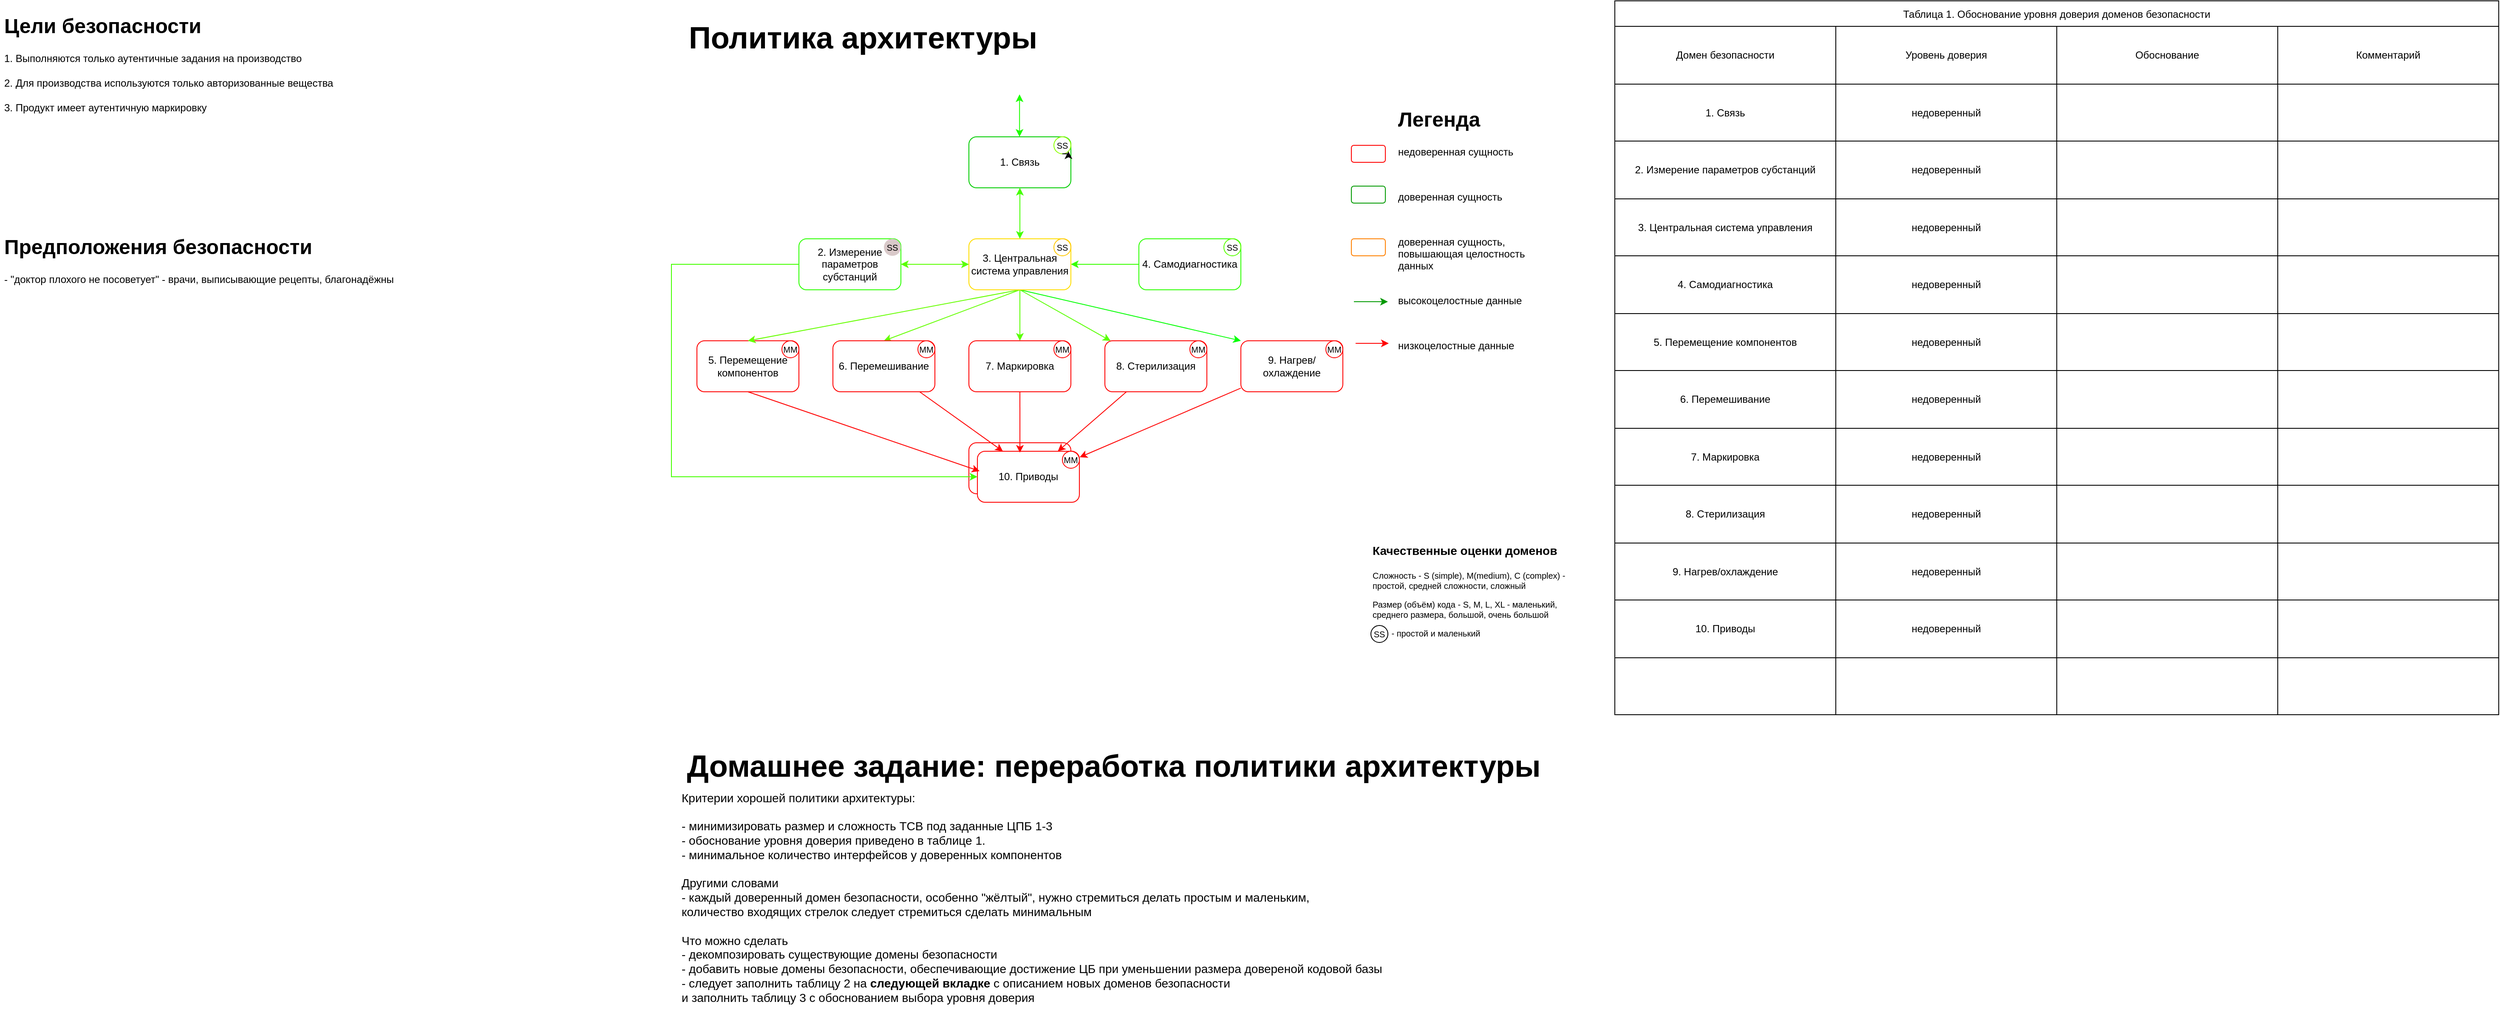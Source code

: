 <mxfile version="24.6.3" type="device">
  <diagram id="4JDMdlQKLtHHJvqLDzob" name="Политика архитектуры v0.00">
    <mxGraphModel dx="2102" dy="575" grid="1" gridSize="10" guides="1" tooltips="1" connect="1" arrows="1" fold="1" page="1" pageScale="1" pageWidth="1100" pageHeight="850" math="0" shadow="0">
      <root>
        <mxCell id="0" />
        <mxCell id="1" parent="0" />
        <mxCell id="6x2_Cz6nejRUc9QCxKNn-25" value="&lt;font style=&quot;font-size: 36px;&quot;&gt;Политика архитектуры&lt;/font&gt;" style="text;html=1;align=center;verticalAlign=middle;resizable=0;points=[];autosize=1;strokeColor=none;fillColor=none;fontStyle=1" parent="1" vertex="1">
          <mxGeometry x="20" y="13" width="430" height="60" as="geometry" />
        </mxCell>
        <mxCell id="6x2_Cz6nejRUc9QCxKNn-27" value="" style="group" parent="1" vertex="1" connectable="0">
          <mxGeometry x="810" y="120" width="250" height="293" as="geometry" />
        </mxCell>
        <mxCell id="6x2_Cz6nejRUc9QCxKNn-28" value="&lt;h1&gt;Легенда&lt;/h1&gt;&lt;p&gt;недоверенная сущность&lt;/p&gt;&lt;p&gt;&lt;br&gt;&lt;/p&gt;&lt;p&gt;доверенная сущность&lt;/p&gt;&lt;p&gt;&lt;br&gt;&lt;/p&gt;&lt;p&gt;доверенная сущность, повышающая целостность данных&lt;br&gt;&lt;br&gt;&lt;/p&gt;&lt;p&gt;высокоцелостные данные&lt;/p&gt;&lt;p&gt;&lt;br&gt;&lt;/p&gt;&lt;p&gt;низкоцелостные данные&lt;/p&gt;" style="text;html=1;strokeColor=none;fillColor=none;spacing=5;spacingTop=-20;whiteSpace=wrap;overflow=hidden;rounded=0;" parent="6x2_Cz6nejRUc9QCxKNn-27" vertex="1">
          <mxGeometry x="50" width="200" height="293" as="geometry" />
        </mxCell>
        <mxCell id="6x2_Cz6nejRUc9QCxKNn-29" value="" style="rounded=1;whiteSpace=wrap;html=1;strokeColor=#FF0000;fillColor=#FFFFFF;" parent="6x2_Cz6nejRUc9QCxKNn-27" vertex="1">
          <mxGeometry y="50" width="40" height="20" as="geometry" />
        </mxCell>
        <mxCell id="6x2_Cz6nejRUc9QCxKNn-30" value="" style="rounded=1;whiteSpace=wrap;html=1;strokeColor=#009900;" parent="6x2_Cz6nejRUc9QCxKNn-27" vertex="1">
          <mxGeometry y="98" width="40" height="20" as="geometry" />
        </mxCell>
        <mxCell id="6x2_Cz6nejRUc9QCxKNn-31" value="" style="rounded=1;whiteSpace=wrap;html=1;strokeColor=#FF8000;" parent="6x2_Cz6nejRUc9QCxKNn-27" vertex="1">
          <mxGeometry y="160" width="40" height="20" as="geometry" />
        </mxCell>
        <mxCell id="6x2_Cz6nejRUc9QCxKNn-32" value="" style="endArrow=classic;html=1;rounded=0;strokeColor=#009900;" parent="6x2_Cz6nejRUc9QCxKNn-27" edge="1">
          <mxGeometry width="50" height="50" relative="1" as="geometry">
            <mxPoint x="3" y="234" as="sourcePoint" />
            <mxPoint x="43" y="234" as="targetPoint" />
          </mxGeometry>
        </mxCell>
        <mxCell id="6x2_Cz6nejRUc9QCxKNn-33" value="" style="endArrow=classic;html=1;rounded=0;strokeColor=#FF0000;" parent="6x2_Cz6nejRUc9QCxKNn-27" edge="1">
          <mxGeometry width="50" height="50" relative="1" as="geometry">
            <mxPoint x="5" y="283" as="sourcePoint" />
            <mxPoint x="44" y="283" as="targetPoint" />
          </mxGeometry>
        </mxCell>
        <mxCell id="6x2_Cz6nejRUc9QCxKNn-50" value="" style="group" parent="1" vertex="1" connectable="0">
          <mxGeometry x="830" y="630" width="260" height="160" as="geometry" />
        </mxCell>
        <mxCell id="6x2_Cz6nejRUc9QCxKNn-51" value="&lt;h1&gt;&lt;font style=&quot;font-size: 14px;&quot;&gt;Качественные оценки доменов&amp;nbsp;&lt;/font&gt;&lt;/h1&gt;&lt;p&gt;Сложность - S (simple), M(medium), C (complex) - простой, средней сложности, сложный&lt;/p&gt;&lt;p&gt;Размер (объём) кода - S, M, L, XL - маленький, среднего размера, большой, очень большой&lt;/p&gt;&lt;p&gt;&lt;span style=&quot;background-color: initial;&quot;&gt;&amp;nbsp; &amp;nbsp;&amp;nbsp; &amp;nbsp; &amp;nbsp;- простой и маленький&lt;/span&gt;&lt;br&gt;&lt;/p&gt;" style="text;html=1;strokeColor=none;fillColor=none;spacing=5;spacingTop=-20;whiteSpace=wrap;overflow=hidden;rounded=0;fontSize=10;" parent="6x2_Cz6nejRUc9QCxKNn-50" vertex="1">
          <mxGeometry width="260" height="160" as="geometry" />
        </mxCell>
        <mxCell id="6x2_Cz6nejRUc9QCxKNn-52" value="SS" style="ellipse;whiteSpace=wrap;html=1;aspect=fixed;strokeColor=#000000;fontSize=10;fillColor=#FFFFFF;" parent="6x2_Cz6nejRUc9QCxKNn-50" vertex="1">
          <mxGeometry x="3" y="105" width="20" height="20" as="geometry" />
        </mxCell>
        <mxCell id="pO1b7zgxk4Pqg_aa8-T4-12" value="&lt;span style=&quot;font-size: 36px;&quot;&gt;Домашнее задание: переработка политики архитектуры&lt;/span&gt;" style="text;html=1;align=center;verticalAlign=middle;resizable=0;points=[];autosize=1;strokeColor=none;fillColor=none;fontStyle=1" parent="1" vertex="1">
          <mxGeometry x="10" y="870" width="1040" height="60" as="geometry" />
        </mxCell>
        <mxCell id="pO1b7zgxk4Pqg_aa8-T4-13" value="&lt;font style=&quot;font-size: 14px;&quot;&gt;Критерии хорошей политики архитектуры:&lt;br&gt;&lt;br&gt;- минимизировать размер и сложность TCB под заданные ЦПБ 1-3&lt;br&gt;- обоснование уровня доверия приведено в таблице 1.&lt;br&gt;- минимальное количество интерфейсов у доверенных компонентов&amp;nbsp;&lt;br&gt;&lt;br&gt;Другими словами&lt;br&gt;- каждый доверенный домен безопасности, особенно &quot;жёлтый&quot;, нужно стремиться делать простым и маленьким, &lt;br&gt;количество входящих стрелок следует стремиться сделать минимальным&lt;br&gt;&lt;br&gt;Что можно сделать&lt;br&gt;- декомпозировать существующие домены безопасности&lt;br&gt;- добавить новые домены безопасности, обеспечивающие достижение ЦБ при уменьшении размера довереной кодовой базы&lt;br&gt;- следует заполнить таблицу 2 на &lt;b&gt;следующей вкладке&lt;/b&gt; с описанием новых доменов безопасности &lt;br&gt;и заполнить таблицу 3 с обоснованием выбора уровня доверия&lt;br&gt;&lt;/font&gt;" style="text;html=1;align=left;verticalAlign=middle;resizable=0;points=[];autosize=1;strokeColor=none;fillColor=none;" parent="1" vertex="1">
          <mxGeometry x="20" y="920" width="860" height="270" as="geometry" />
        </mxCell>
        <mxCell id="csKa-aPSfrV25z_lQey--1" value="&lt;h1&gt;Цели безопасности&lt;/h1&gt;&lt;div&gt;1. Выполняются только аутентичные задания на производство&lt;/div&gt;&lt;div&gt;&lt;br&gt;2. Для производства используются только авторизованные вещества&lt;/div&gt;&lt;div&gt;&lt;br&gt;3. Продукт имеет аутентичную маркировку&lt;/div&gt;&lt;div&gt;&lt;br&gt;4. Только авторизованные пользователи имеют доступ к рецептам лекарств&lt;/div&gt;&lt;div&gt;&lt;br&gt;5. Только авторизованные пользователи имеют доступ к персональным данным клиентов&lt;/div&gt;" style="text;html=1;strokeColor=none;fillColor=none;spacing=5;spacingTop=-20;whiteSpace=wrap;overflow=hidden;rounded=0;" parent="1" vertex="1">
          <mxGeometry x="-780" y="10" width="770" height="130" as="geometry" />
        </mxCell>
        <mxCell id="csKa-aPSfrV25z_lQey--2" value="&lt;h1&gt;Предположения безопасности&lt;/h1&gt;&lt;p&gt;- &quot;доктор плохого не посоветует&quot; - врачи, выписывающие рецепты, благонадёжны&lt;/p&gt;&lt;p&gt;- только авторизованный персонал имеет физический доступ к помещениям с тарой, субстанциями, готовой продукцией и роботом&lt;/p&gt;&lt;p&gt;- авторизованный персонал благонадёжен&lt;/p&gt;&lt;p&gt;- субстанции хранятся в надлежащих условиях и достаточно свежие&lt;/p&gt;&lt;p&gt;- все используемые субстанции аутентичны&lt;/p&gt;&lt;p&gt;- все доступные роботу субстанции корректно промаркированы&lt;/p&gt;&lt;p&gt;- аппаратура робота устойчива ко всем химическим веществам, используемым в производстве&lt;/p&gt;&lt;p&gt;- корректные условия хранения продукта содержатся в задании на производство&lt;/p&gt;&lt;p&gt;- готовые лекарства хранятся в надлежащих условиях&lt;/p&gt;" style="text;html=1;strokeColor=none;fillColor=none;spacing=5;spacingTop=-20;whiteSpace=wrap;overflow=hidden;rounded=0;" parent="1" vertex="1">
          <mxGeometry x="-780" y="270" width="690" height="70" as="geometry" />
        </mxCell>
        <mxCell id="Qz5RR3G1qA8zsxXGfz_V-1" value="5. Перемещение компонентов" style="rounded=1;whiteSpace=wrap;html=1;strokeColor=#FF0000;" parent="1" vertex="1">
          <mxGeometry x="40" y="400" width="120" height="60" as="geometry" />
        </mxCell>
        <mxCell id="Qz5RR3G1qA8zsxXGfz_V-2" style="edgeStyle=orthogonalEdgeStyle;rounded=0;orthogonalLoop=1;jettySize=auto;html=1;entryX=1;entryY=0.5;entryDx=0;entryDy=0;strokeColor=#37ff00;" parent="1" source="Qz5RR3G1qA8zsxXGfz_V-3" target="Qz5RR3G1qA8zsxXGfz_V-11" edge="1">
          <mxGeometry relative="1" as="geometry" />
        </mxCell>
        <mxCell id="Qz5RR3G1qA8zsxXGfz_V-3" value="4. Самодиагностика" style="rounded=1;whiteSpace=wrap;html=1;strokeColor=#2BFF00;" parent="1" vertex="1">
          <mxGeometry x="560" y="280" width="120" height="60" as="geometry" />
        </mxCell>
        <mxCell id="Qz5RR3G1qA8zsxXGfz_V-4" value="2. Измерение параметров субстанций" style="rounded=1;whiteSpace=wrap;html=1;strokeColor=#2bff00;" parent="1" vertex="1">
          <mxGeometry x="160" y="280" width="120" height="60" as="geometry" />
        </mxCell>
        <mxCell id="Qz5RR3G1qA8zsxXGfz_V-5" value="1. Связь" style="rounded=1;whiteSpace=wrap;html=1;strokeColor=#00CC00;" parent="1" vertex="1">
          <mxGeometry x="360" y="160" width="120" height="60" as="geometry" />
        </mxCell>
        <mxCell id="Qz5RR3G1qA8zsxXGfz_V-6" style="edgeStyle=orthogonalEdgeStyle;rounded=0;orthogonalLoop=1;jettySize=auto;html=1;entryX=0.5;entryY=0;entryDx=0;entryDy=0;strokeColor=#59ff00;" parent="1" source="Qz5RR3G1qA8zsxXGfz_V-11" target="Qz5RR3G1qA8zsxXGfz_V-19" edge="1">
          <mxGeometry relative="1" as="geometry" />
        </mxCell>
        <mxCell id="Qz5RR3G1qA8zsxXGfz_V-7" style="rounded=0;orthogonalLoop=1;jettySize=auto;html=1;entryX=0.5;entryY=0;entryDx=0;entryDy=0;exitX=0.5;exitY=1;exitDx=0;exitDy=0;strokeColor=#66ff00;" parent="1" source="Qz5RR3G1qA8zsxXGfz_V-11" target="Qz5RR3G1qA8zsxXGfz_V-17" edge="1">
          <mxGeometry relative="1" as="geometry" />
        </mxCell>
        <mxCell id="Qz5RR3G1qA8zsxXGfz_V-8" style="rounded=0;orthogonalLoop=1;jettySize=auto;html=1;entryX=0.5;entryY=0;entryDx=0;entryDy=0;exitX=0.5;exitY=1;exitDx=0;exitDy=0;strokeColor=#66ff00;" parent="1" source="Qz5RR3G1qA8zsxXGfz_V-11" target="Qz5RR3G1qA8zsxXGfz_V-1" edge="1">
          <mxGeometry relative="1" as="geometry" />
        </mxCell>
        <mxCell id="Qz5RR3G1qA8zsxXGfz_V-9" style="rounded=0;orthogonalLoop=1;jettySize=auto;html=1;exitX=0.5;exitY=1;exitDx=0;exitDy=0;strokeColor=#59FF00;" parent="1" source="Qz5RR3G1qA8zsxXGfz_V-11" target="Qz5RR3G1qA8zsxXGfz_V-21" edge="1">
          <mxGeometry relative="1" as="geometry" />
        </mxCell>
        <mxCell id="Qz5RR3G1qA8zsxXGfz_V-10" style="rounded=0;orthogonalLoop=1;jettySize=auto;html=1;exitX=0.5;exitY=1;exitDx=0;exitDy=0;entryX=0;entryY=0;entryDx=0;entryDy=0;strokeColor=#00FF00;" parent="1" source="Qz5RR3G1qA8zsxXGfz_V-11" target="Qz5RR3G1qA8zsxXGfz_V-15" edge="1">
          <mxGeometry relative="1" as="geometry" />
        </mxCell>
        <mxCell id="Qz5RR3G1qA8zsxXGfz_V-11" value="3. Центральная система управления" style="rounded=1;whiteSpace=wrap;html=1;strokeColor=#ffdd00;" parent="1" vertex="1">
          <mxGeometry x="360" y="280" width="120" height="60" as="geometry" />
        </mxCell>
        <mxCell id="Qz5RR3G1qA8zsxXGfz_V-12" value="приводы" style="rounded=1;whiteSpace=wrap;html=1;strokeColor=#FF0000;" parent="1" vertex="1">
          <mxGeometry x="360" y="520" width="120" height="60" as="geometry" />
        </mxCell>
        <mxCell id="Qz5RR3G1qA8zsxXGfz_V-13" value="10. Приводы" style="rounded=1;whiteSpace=wrap;html=1;strokeColor=#FF0000;" parent="1" vertex="1">
          <mxGeometry x="370" y="530" width="120" height="60" as="geometry" />
        </mxCell>
        <mxCell id="Qz5RR3G1qA8zsxXGfz_V-14" style="rounded=0;orthogonalLoop=1;jettySize=auto;html=1;entryX=1.003;entryY=0.117;entryDx=0;entryDy=0;entryPerimeter=0;strokeColor=#FF0000;" parent="1" source="Qz5RR3G1qA8zsxXGfz_V-15" target="Qz5RR3G1qA8zsxXGfz_V-13" edge="1">
          <mxGeometry relative="1" as="geometry" />
        </mxCell>
        <mxCell id="Qz5RR3G1qA8zsxXGfz_V-15" value="9. Нагрев/охлаждение" style="rounded=1;whiteSpace=wrap;html=1;strokeColor=#FF0000;" parent="1" vertex="1">
          <mxGeometry x="680" y="400" width="120" height="60" as="geometry" />
        </mxCell>
        <mxCell id="Qz5RR3G1qA8zsxXGfz_V-16" style="rounded=0;orthogonalLoop=1;jettySize=auto;html=1;entryX=0.25;entryY=0;entryDx=0;entryDy=0;strokeColor=#FF0000;" parent="1" source="Qz5RR3G1qA8zsxXGfz_V-17" target="Qz5RR3G1qA8zsxXGfz_V-13" edge="1">
          <mxGeometry relative="1" as="geometry" />
        </mxCell>
        <mxCell id="Qz5RR3G1qA8zsxXGfz_V-17" value="6. Перемешивание" style="rounded=1;whiteSpace=wrap;html=1;strokeColor=#FF0000;" parent="1" vertex="1">
          <mxGeometry x="200" y="400" width="120" height="60" as="geometry" />
        </mxCell>
        <mxCell id="Qz5RR3G1qA8zsxXGfz_V-18" style="rounded=0;orthogonalLoop=1;jettySize=auto;html=1;entryX=0.417;entryY=0.028;entryDx=0;entryDy=0;entryPerimeter=0;strokeColor=#FF0000;" parent="1" source="Qz5RR3G1qA8zsxXGfz_V-19" target="Qz5RR3G1qA8zsxXGfz_V-13" edge="1">
          <mxGeometry relative="1" as="geometry" />
        </mxCell>
        <mxCell id="Qz5RR3G1qA8zsxXGfz_V-19" value="7. Маркировка" style="rounded=1;whiteSpace=wrap;html=1;strokeColor=#FF0000;" parent="1" vertex="1">
          <mxGeometry x="360" y="400" width="120" height="60" as="geometry" />
        </mxCell>
        <mxCell id="Qz5RR3G1qA8zsxXGfz_V-20" style="rounded=0;orthogonalLoop=1;jettySize=auto;html=1;strokeColor=#FF0000;" parent="1" source="Qz5RR3G1qA8zsxXGfz_V-21" target="Qz5RR3G1qA8zsxXGfz_V-13" edge="1">
          <mxGeometry relative="1" as="geometry" />
        </mxCell>
        <mxCell id="Qz5RR3G1qA8zsxXGfz_V-21" value="8. Стерилизация" style="rounded=1;whiteSpace=wrap;html=1;strokeColor=#FF0000;" parent="1" vertex="1">
          <mxGeometry x="520" y="400" width="120" height="60" as="geometry" />
        </mxCell>
        <mxCell id="Qz5RR3G1qA8zsxXGfz_V-22" value="" style="endArrow=classic;startArrow=classic;html=1;rounded=0;entryX=0.5;entryY=1;entryDx=0;entryDy=0;exitX=0.5;exitY=0;exitDx=0;exitDy=0;strokeColor=#44ff00;" parent="1" source="Qz5RR3G1qA8zsxXGfz_V-11" target="Qz5RR3G1qA8zsxXGfz_V-5" edge="1">
          <mxGeometry width="50" height="50" relative="1" as="geometry">
            <mxPoint x="350" y="310" as="sourcePoint" />
            <mxPoint x="400" y="260" as="targetPoint" />
          </mxGeometry>
        </mxCell>
        <mxCell id="Qz5RR3G1qA8zsxXGfz_V-23" value="" style="endArrow=classic;startArrow=classic;html=1;rounded=0;exitX=0.5;exitY=0;exitDx=0;exitDy=0;strokeColor=#1eff00;" parent="1" edge="1">
          <mxGeometry width="50" height="50" relative="1" as="geometry">
            <mxPoint x="419.58" y="160" as="sourcePoint" />
            <mxPoint x="419.58" y="110" as="targetPoint" />
          </mxGeometry>
        </mxCell>
        <mxCell id="Qz5RR3G1qA8zsxXGfz_V-24" style="rounded=0;orthogonalLoop=1;jettySize=auto;html=1;entryX=0.021;entryY=0.389;entryDx=0;entryDy=0;exitX=0.5;exitY=1;exitDx=0;exitDy=0;entryPerimeter=0;strokeColor=#FF0000;" parent="1" source="Qz5RR3G1qA8zsxXGfz_V-1" target="Qz5RR3G1qA8zsxXGfz_V-13" edge="1">
          <mxGeometry relative="1" as="geometry" />
        </mxCell>
        <mxCell id="Qz5RR3G1qA8zsxXGfz_V-25" value="" style="endArrow=classic;startArrow=classic;html=1;rounded=0;entryX=0;entryY=0.5;entryDx=0;entryDy=0;exitX=1;exitY=0.5;exitDx=0;exitDy=0;strokeColor=#59ff00;" parent="1" source="Qz5RR3G1qA8zsxXGfz_V-4" target="Qz5RR3G1qA8zsxXGfz_V-11" edge="1">
          <mxGeometry width="50" height="50" relative="1" as="geometry">
            <mxPoint x="280" y="310" as="sourcePoint" />
            <mxPoint x="330" y="260" as="targetPoint" />
          </mxGeometry>
        </mxCell>
        <mxCell id="Qz5RR3G1qA8zsxXGfz_V-26" style="edgeStyle=orthogonalEdgeStyle;rounded=0;orthogonalLoop=1;jettySize=auto;html=1;entryX=0;entryY=0.5;entryDx=0;entryDy=0;strokeColor=#44ff00;" parent="1" source="Qz5RR3G1qA8zsxXGfz_V-4" target="Qz5RR3G1qA8zsxXGfz_V-13" edge="1">
          <mxGeometry relative="1" as="geometry">
            <Array as="points">
              <mxPoint x="10" y="310" />
              <mxPoint x="10" y="560" />
            </Array>
          </mxGeometry>
        </mxCell>
        <mxCell id="pO1b7zgxk4Pqg_aa8-T4-8" value="MM" style="ellipse;whiteSpace=wrap;html=1;aspect=fixed;strokeColor=#FF0000;fontSize=10;fillColor=#FFFFFF;" parent="1" vertex="1">
          <mxGeometry x="780" y="400" width="20" height="20" as="geometry" />
        </mxCell>
        <mxCell id="Qz5RR3G1qA8zsxXGfz_V-27" value="MM" style="ellipse;whiteSpace=wrap;html=1;aspect=fixed;strokeColor=#FF0000;fontSize=10;fillColor=#FFFFFF;" parent="1" vertex="1">
          <mxGeometry x="620" y="400" width="20" height="20" as="geometry" />
        </mxCell>
        <mxCell id="Qz5RR3G1qA8zsxXGfz_V-28" value="MM" style="ellipse;whiteSpace=wrap;html=1;aspect=fixed;strokeColor=#FF0000;fontSize=10;fillColor=#FFFFFF;" parent="1" vertex="1">
          <mxGeometry x="470" y="530" width="20" height="20" as="geometry" />
        </mxCell>
        <mxCell id="Qz5RR3G1qA8zsxXGfz_V-29" value="SS" style="ellipse;whiteSpace=wrap;html=1;aspect=fixed;strokeColor=#59ff00;fontSize=10;fillColor=#FFFFFF;" parent="1" vertex="1">
          <mxGeometry x="660" y="280" width="20" height="20" as="geometry" />
        </mxCell>
        <mxCell id="Qz5RR3G1qA8zsxXGfz_V-30" value="SS" style="ellipse;whiteSpace=wrap;html=1;aspect=fixed;strokeColor=#ffc800;fontSize=10;fillColor=#FFFFFF;" parent="1" vertex="1">
          <mxGeometry x="460" y="280" width="20" height="20" as="geometry" />
        </mxCell>
        <mxCell id="Qz5RR3G1qA8zsxXGfz_V-31" value="MM" style="ellipse;whiteSpace=wrap;html=1;aspect=fixed;strokeColor=#FF0000;fontSize=10;fillColor=#FFFFFF;" parent="1" vertex="1">
          <mxGeometry x="460" y="400" width="20" height="20" as="geometry" />
        </mxCell>
        <mxCell id="Qz5RR3G1qA8zsxXGfz_V-32" value="MM" style="ellipse;whiteSpace=wrap;html=1;aspect=fixed;strokeColor=#FF0000;fontSize=10;fillColor=#FFFFFF;" parent="1" vertex="1">
          <mxGeometry x="300" y="400" width="20" height="20" as="geometry" />
        </mxCell>
        <mxCell id="Qz5RR3G1qA8zsxXGfz_V-33" value="SS" style="ellipse;whiteSpace=wrap;html=1;aspect=fixed;strokeColor=none;fontSize=10;fillColor=#d9c9c9;" parent="1" vertex="1">
          <mxGeometry x="260" y="280" width="20" height="20" as="geometry" />
        </mxCell>
        <mxCell id="Qz5RR3G1qA8zsxXGfz_V-34" value="MM" style="ellipse;whiteSpace=wrap;html=1;aspect=fixed;strokeColor=#FF0000;fontSize=10;fillColor=#FFFFFF;" parent="1" vertex="1">
          <mxGeometry x="140" y="400" width="20" height="20" as="geometry" />
        </mxCell>
        <mxCell id="Qz5RR3G1qA8zsxXGfz_V-35" value="SS" style="ellipse;whiteSpace=wrap;html=1;aspect=fixed;strokeColor=#8cff00;fontSize=10;fillColor=#FFFFFF;" parent="1" vertex="1">
          <mxGeometry x="460" y="160" width="20" height="20" as="geometry" />
        </mxCell>
        <mxCell id="bAEp0cuf9l2XkLJEJLHT-52" value="" style="shape=partialRectangle;html=1;whiteSpace=wrap;connectable=0;strokeColor=inherit;overflow=hidden;fillColor=none;top=0;left=0;bottom=0;right=0;pointerEvents=1;fontStyle=0" parent="1" vertex="1">
          <mxGeometry x="1160" y="727" width="240" height="73" as="geometry">
            <mxRectangle width="240" height="73" as="alternateBounds" />
          </mxGeometry>
        </mxCell>
        <mxCell id="bAEp0cuf9l2XkLJEJLHT-53" value="" style="shape=partialRectangle;html=1;whiteSpace=wrap;connectable=0;strokeColor=inherit;overflow=hidden;fillColor=none;top=0;left=0;bottom=0;right=0;pointerEvents=1;fontStyle=0" parent="1" vertex="1">
          <mxGeometry x="1400" y="727" width="240" height="73" as="geometry">
            <mxRectangle width="240" height="73" as="alternateBounds" />
          </mxGeometry>
        </mxCell>
        <mxCell id="bAEp0cuf9l2XkLJEJLHT-54" value="" style="shape=partialRectangle;html=1;whiteSpace=wrap;connectable=0;strokeColor=inherit;overflow=hidden;fillColor=none;top=0;left=0;bottom=0;right=0;pointerEvents=1;fontStyle=0" parent="1" vertex="1">
          <mxGeometry x="1640" y="727" width="240" height="73" as="geometry">
            <mxRectangle width="240" height="73" as="alternateBounds" />
          </mxGeometry>
        </mxCell>
        <mxCell id="bAEp0cuf9l2XkLJEJLHT-55" value="" style="shape=partialRectangle;html=1;whiteSpace=wrap;connectable=0;strokeColor=inherit;overflow=hidden;fillColor=none;top=0;left=0;bottom=0;right=0;pointerEvents=1;fontStyle=0" parent="1" vertex="1">
          <mxGeometry x="1880" y="727" width="240" height="73" as="geometry">
            <mxRectangle width="240" height="73" as="alternateBounds" />
          </mxGeometry>
        </mxCell>
        <mxCell id="bAEp0cuf9l2XkLJEJLHT-67" value="Таблица 1. Обоснование уровня доверия доменов безопасности" style="shape=table;startSize=30;container=1;collapsible=0;childLayout=tableLayout;" parent="1" vertex="1">
          <mxGeometry x="1120" width="1040" height="840" as="geometry" />
        </mxCell>
        <mxCell id="bAEp0cuf9l2XkLJEJLHT-68" value="" style="shape=tableRow;horizontal=0;startSize=0;swimlaneHead=0;swimlaneBody=0;strokeColor=inherit;top=0;left=0;bottom=0;right=0;collapsible=0;dropTarget=0;fillColor=none;points=[[0,0.5],[1,0.5]];portConstraint=eastwest;" parent="bAEp0cuf9l2XkLJEJLHT-67" vertex="1">
          <mxGeometry y="30" width="1040" height="68" as="geometry" />
        </mxCell>
        <mxCell id="bAEp0cuf9l2XkLJEJLHT-69" value="Домен безопасности" style="shape=partialRectangle;html=1;whiteSpace=wrap;connectable=0;strokeColor=inherit;overflow=hidden;fillColor=none;top=0;left=0;bottom=0;right=0;pointerEvents=1;" parent="bAEp0cuf9l2XkLJEJLHT-68" vertex="1">
          <mxGeometry width="260" height="68" as="geometry">
            <mxRectangle width="260" height="68" as="alternateBounds" />
          </mxGeometry>
        </mxCell>
        <mxCell id="bAEp0cuf9l2XkLJEJLHT-70" value="Уровень доверия" style="shape=partialRectangle;html=1;whiteSpace=wrap;connectable=0;strokeColor=inherit;overflow=hidden;fillColor=none;top=0;left=0;bottom=0;right=0;pointerEvents=1;" parent="bAEp0cuf9l2XkLJEJLHT-68" vertex="1">
          <mxGeometry x="260" width="260" height="68" as="geometry">
            <mxRectangle width="260" height="68" as="alternateBounds" />
          </mxGeometry>
        </mxCell>
        <mxCell id="bAEp0cuf9l2XkLJEJLHT-71" value="Обоснование" style="shape=partialRectangle;html=1;whiteSpace=wrap;connectable=0;strokeColor=inherit;overflow=hidden;fillColor=none;top=0;left=0;bottom=0;right=0;pointerEvents=1;" parent="bAEp0cuf9l2XkLJEJLHT-68" vertex="1">
          <mxGeometry x="520" width="260" height="68" as="geometry">
            <mxRectangle width="260" height="68" as="alternateBounds" />
          </mxGeometry>
        </mxCell>
        <mxCell id="bAEp0cuf9l2XkLJEJLHT-72" value="Комментарий" style="shape=partialRectangle;html=1;whiteSpace=wrap;connectable=0;strokeColor=inherit;overflow=hidden;fillColor=none;top=0;left=0;bottom=0;right=0;pointerEvents=1;" parent="bAEp0cuf9l2XkLJEJLHT-68" vertex="1">
          <mxGeometry x="780" width="260" height="68" as="geometry">
            <mxRectangle width="260" height="68" as="alternateBounds" />
          </mxGeometry>
        </mxCell>
        <mxCell id="bAEp0cuf9l2XkLJEJLHT-73" value="" style="shape=tableRow;horizontal=0;startSize=0;swimlaneHead=0;swimlaneBody=0;strokeColor=inherit;top=0;left=0;bottom=0;right=0;collapsible=0;dropTarget=0;fillColor=none;points=[[0,0.5],[1,0.5]];portConstraint=eastwest;" parent="bAEp0cuf9l2XkLJEJLHT-67" vertex="1">
          <mxGeometry y="98" width="1040" height="67" as="geometry" />
        </mxCell>
        <mxCell id="bAEp0cuf9l2XkLJEJLHT-74" value="1. Связь" style="shape=partialRectangle;html=1;whiteSpace=wrap;connectable=0;strokeColor=inherit;overflow=hidden;fillColor=none;top=0;left=0;bottom=0;right=0;pointerEvents=1;" parent="bAEp0cuf9l2XkLJEJLHT-73" vertex="1">
          <mxGeometry width="260" height="67" as="geometry">
            <mxRectangle width="260" height="67" as="alternateBounds" />
          </mxGeometry>
        </mxCell>
        <mxCell id="bAEp0cuf9l2XkLJEJLHT-75" value="недоверенный" style="shape=partialRectangle;html=1;whiteSpace=wrap;connectable=0;strokeColor=inherit;overflow=hidden;fillColor=none;top=0;left=0;bottom=0;right=0;pointerEvents=1;" parent="bAEp0cuf9l2XkLJEJLHT-73" vertex="1">
          <mxGeometry x="260" width="260" height="67" as="geometry">
            <mxRectangle width="260" height="67" as="alternateBounds" />
          </mxGeometry>
        </mxCell>
        <mxCell id="bAEp0cuf9l2XkLJEJLHT-76" value="" style="shape=partialRectangle;html=1;whiteSpace=wrap;connectable=0;strokeColor=inherit;overflow=hidden;fillColor=none;top=0;left=0;bottom=0;right=0;pointerEvents=1;" parent="bAEp0cuf9l2XkLJEJLHT-73" vertex="1">
          <mxGeometry x="520" width="260" height="67" as="geometry">
            <mxRectangle width="260" height="67" as="alternateBounds" />
          </mxGeometry>
        </mxCell>
        <mxCell id="bAEp0cuf9l2XkLJEJLHT-77" value="" style="shape=partialRectangle;html=1;whiteSpace=wrap;connectable=0;strokeColor=inherit;overflow=hidden;fillColor=none;top=0;left=0;bottom=0;right=0;pointerEvents=1;" parent="bAEp0cuf9l2XkLJEJLHT-73" vertex="1">
          <mxGeometry x="780" width="260" height="67" as="geometry">
            <mxRectangle width="260" height="67" as="alternateBounds" />
          </mxGeometry>
        </mxCell>
        <mxCell id="bAEp0cuf9l2XkLJEJLHT-78" value="" style="shape=tableRow;horizontal=0;startSize=0;swimlaneHead=0;swimlaneBody=0;strokeColor=inherit;top=0;left=0;bottom=0;right=0;collapsible=0;dropTarget=0;fillColor=none;points=[[0,0.5],[1,0.5]];portConstraint=eastwest;" parent="bAEp0cuf9l2XkLJEJLHT-67" vertex="1">
          <mxGeometry y="165" width="1040" height="68" as="geometry" />
        </mxCell>
        <mxCell id="bAEp0cuf9l2XkLJEJLHT-79" value="2. Измерение параметров субстанций" style="shape=partialRectangle;html=1;whiteSpace=wrap;connectable=0;strokeColor=inherit;overflow=hidden;fillColor=none;top=0;left=0;bottom=0;right=0;pointerEvents=1;" parent="bAEp0cuf9l2XkLJEJLHT-78" vertex="1">
          <mxGeometry width="260" height="68" as="geometry">
            <mxRectangle width="260" height="68" as="alternateBounds" />
          </mxGeometry>
        </mxCell>
        <mxCell id="bAEp0cuf9l2XkLJEJLHT-80" value="недоверенный" style="shape=partialRectangle;html=1;whiteSpace=wrap;connectable=0;strokeColor=inherit;overflow=hidden;fillColor=none;top=0;left=0;bottom=0;right=0;pointerEvents=1;" parent="bAEp0cuf9l2XkLJEJLHT-78" vertex="1">
          <mxGeometry x="260" width="260" height="68" as="geometry">
            <mxRectangle width="260" height="68" as="alternateBounds" />
          </mxGeometry>
        </mxCell>
        <mxCell id="bAEp0cuf9l2XkLJEJLHT-81" value="" style="shape=partialRectangle;html=1;whiteSpace=wrap;connectable=0;strokeColor=inherit;overflow=hidden;fillColor=none;top=0;left=0;bottom=0;right=0;pointerEvents=1;" parent="bAEp0cuf9l2XkLJEJLHT-78" vertex="1">
          <mxGeometry x="520" width="260" height="68" as="geometry">
            <mxRectangle width="260" height="68" as="alternateBounds" />
          </mxGeometry>
        </mxCell>
        <mxCell id="bAEp0cuf9l2XkLJEJLHT-82" value="" style="shape=partialRectangle;html=1;whiteSpace=wrap;connectable=0;strokeColor=inherit;overflow=hidden;fillColor=none;top=0;left=0;bottom=0;right=0;pointerEvents=1;" parent="bAEp0cuf9l2XkLJEJLHT-78" vertex="1">
          <mxGeometry x="780" width="260" height="68" as="geometry">
            <mxRectangle width="260" height="68" as="alternateBounds" />
          </mxGeometry>
        </mxCell>
        <mxCell id="bAEp0cuf9l2XkLJEJLHT-83" value="" style="shape=tableRow;horizontal=0;startSize=0;swimlaneHead=0;swimlaneBody=0;strokeColor=inherit;top=0;left=0;bottom=0;right=0;collapsible=0;dropTarget=0;fillColor=none;points=[[0,0.5],[1,0.5]];portConstraint=eastwest;" parent="bAEp0cuf9l2XkLJEJLHT-67" vertex="1">
          <mxGeometry y="233" width="1040" height="67" as="geometry" />
        </mxCell>
        <mxCell id="bAEp0cuf9l2XkLJEJLHT-84" value="3. Центральная система управления" style="shape=partialRectangle;html=1;whiteSpace=wrap;connectable=0;strokeColor=inherit;overflow=hidden;fillColor=none;top=0;left=0;bottom=0;right=0;pointerEvents=1;" parent="bAEp0cuf9l2XkLJEJLHT-83" vertex="1">
          <mxGeometry width="260" height="67" as="geometry">
            <mxRectangle width="260" height="67" as="alternateBounds" />
          </mxGeometry>
        </mxCell>
        <mxCell id="bAEp0cuf9l2XkLJEJLHT-85" value="недоверенный" style="shape=partialRectangle;html=1;whiteSpace=wrap;connectable=0;strokeColor=inherit;overflow=hidden;fillColor=none;top=0;left=0;bottom=0;right=0;pointerEvents=1;" parent="bAEp0cuf9l2XkLJEJLHT-83" vertex="1">
          <mxGeometry x="260" width="260" height="67" as="geometry">
            <mxRectangle width="260" height="67" as="alternateBounds" />
          </mxGeometry>
        </mxCell>
        <mxCell id="bAEp0cuf9l2XkLJEJLHT-86" value="" style="shape=partialRectangle;html=1;whiteSpace=wrap;connectable=0;strokeColor=inherit;overflow=hidden;fillColor=none;top=0;left=0;bottom=0;right=0;pointerEvents=1;" parent="bAEp0cuf9l2XkLJEJLHT-83" vertex="1">
          <mxGeometry x="520" width="260" height="67" as="geometry">
            <mxRectangle width="260" height="67" as="alternateBounds" />
          </mxGeometry>
        </mxCell>
        <mxCell id="bAEp0cuf9l2XkLJEJLHT-87" value="" style="shape=partialRectangle;html=1;whiteSpace=wrap;connectable=0;strokeColor=inherit;overflow=hidden;fillColor=none;top=0;left=0;bottom=0;right=0;pointerEvents=1;" parent="bAEp0cuf9l2XkLJEJLHT-83" vertex="1">
          <mxGeometry x="780" width="260" height="67" as="geometry">
            <mxRectangle width="260" height="67" as="alternateBounds" />
          </mxGeometry>
        </mxCell>
        <mxCell id="bAEp0cuf9l2XkLJEJLHT-88" value="" style="shape=tableRow;horizontal=0;startSize=0;swimlaneHead=0;swimlaneBody=0;strokeColor=inherit;top=0;left=0;bottom=0;right=0;collapsible=0;dropTarget=0;fillColor=none;points=[[0,0.5],[1,0.5]];portConstraint=eastwest;" parent="bAEp0cuf9l2XkLJEJLHT-67" vertex="1">
          <mxGeometry y="300" width="1040" height="68" as="geometry" />
        </mxCell>
        <mxCell id="bAEp0cuf9l2XkLJEJLHT-89" value="4. Самодиагностика" style="shape=partialRectangle;html=1;whiteSpace=wrap;connectable=0;strokeColor=inherit;overflow=hidden;fillColor=none;top=0;left=0;bottom=0;right=0;pointerEvents=1;" parent="bAEp0cuf9l2XkLJEJLHT-88" vertex="1">
          <mxGeometry width="260" height="68" as="geometry">
            <mxRectangle width="260" height="68" as="alternateBounds" />
          </mxGeometry>
        </mxCell>
        <mxCell id="bAEp0cuf9l2XkLJEJLHT-90" value="недоверенный" style="shape=partialRectangle;html=1;whiteSpace=wrap;connectable=0;strokeColor=inherit;overflow=hidden;fillColor=none;top=0;left=0;bottom=0;right=0;pointerEvents=1;" parent="bAEp0cuf9l2XkLJEJLHT-88" vertex="1">
          <mxGeometry x="260" width="260" height="68" as="geometry">
            <mxRectangle width="260" height="68" as="alternateBounds" />
          </mxGeometry>
        </mxCell>
        <mxCell id="bAEp0cuf9l2XkLJEJLHT-91" value="" style="shape=partialRectangle;html=1;whiteSpace=wrap;connectable=0;strokeColor=inherit;overflow=hidden;fillColor=none;top=0;left=0;bottom=0;right=0;pointerEvents=1;" parent="bAEp0cuf9l2XkLJEJLHT-88" vertex="1">
          <mxGeometry x="520" width="260" height="68" as="geometry">
            <mxRectangle width="260" height="68" as="alternateBounds" />
          </mxGeometry>
        </mxCell>
        <mxCell id="bAEp0cuf9l2XkLJEJLHT-92" value="" style="shape=partialRectangle;html=1;whiteSpace=wrap;connectable=0;strokeColor=inherit;overflow=hidden;fillColor=none;top=0;left=0;bottom=0;right=0;pointerEvents=1;" parent="bAEp0cuf9l2XkLJEJLHT-88" vertex="1">
          <mxGeometry x="780" width="260" height="68" as="geometry">
            <mxRectangle width="260" height="68" as="alternateBounds" />
          </mxGeometry>
        </mxCell>
        <mxCell id="bAEp0cuf9l2XkLJEJLHT-93" value="" style="shape=tableRow;horizontal=0;startSize=0;swimlaneHead=0;swimlaneBody=0;strokeColor=inherit;top=0;left=0;bottom=0;right=0;collapsible=0;dropTarget=0;fillColor=none;points=[[0,0.5],[1,0.5]];portConstraint=eastwest;" parent="bAEp0cuf9l2XkLJEJLHT-67" vertex="1">
          <mxGeometry y="368" width="1040" height="67" as="geometry" />
        </mxCell>
        <mxCell id="bAEp0cuf9l2XkLJEJLHT-94" value="5. Перемещение компонентов" style="shape=partialRectangle;html=1;whiteSpace=wrap;connectable=0;strokeColor=inherit;overflow=hidden;fillColor=none;top=0;left=0;bottom=0;right=0;pointerEvents=1;" parent="bAEp0cuf9l2XkLJEJLHT-93" vertex="1">
          <mxGeometry width="260" height="67" as="geometry">
            <mxRectangle width="260" height="67" as="alternateBounds" />
          </mxGeometry>
        </mxCell>
        <mxCell id="bAEp0cuf9l2XkLJEJLHT-95" value="недоверенный" style="shape=partialRectangle;html=1;whiteSpace=wrap;connectable=0;strokeColor=inherit;overflow=hidden;fillColor=none;top=0;left=0;bottom=0;right=0;pointerEvents=1;" parent="bAEp0cuf9l2XkLJEJLHT-93" vertex="1">
          <mxGeometry x="260" width="260" height="67" as="geometry">
            <mxRectangle width="260" height="67" as="alternateBounds" />
          </mxGeometry>
        </mxCell>
        <mxCell id="bAEp0cuf9l2XkLJEJLHT-96" value="" style="shape=partialRectangle;html=1;whiteSpace=wrap;connectable=0;strokeColor=inherit;overflow=hidden;fillColor=none;top=0;left=0;bottom=0;right=0;pointerEvents=1;" parent="bAEp0cuf9l2XkLJEJLHT-93" vertex="1">
          <mxGeometry x="520" width="260" height="67" as="geometry">
            <mxRectangle width="260" height="67" as="alternateBounds" />
          </mxGeometry>
        </mxCell>
        <mxCell id="bAEp0cuf9l2XkLJEJLHT-97" value="" style="shape=partialRectangle;html=1;whiteSpace=wrap;connectable=0;strokeColor=inherit;overflow=hidden;fillColor=none;top=0;left=0;bottom=0;right=0;pointerEvents=1;" parent="bAEp0cuf9l2XkLJEJLHT-93" vertex="1">
          <mxGeometry x="780" width="260" height="67" as="geometry">
            <mxRectangle width="260" height="67" as="alternateBounds" />
          </mxGeometry>
        </mxCell>
        <mxCell id="bAEp0cuf9l2XkLJEJLHT-98" value="" style="shape=tableRow;horizontal=0;startSize=0;swimlaneHead=0;swimlaneBody=0;strokeColor=inherit;top=0;left=0;bottom=0;right=0;collapsible=0;dropTarget=0;fillColor=none;points=[[0,0.5],[1,0.5]];portConstraint=eastwest;" parent="bAEp0cuf9l2XkLJEJLHT-67" vertex="1">
          <mxGeometry y="435" width="1040" height="68" as="geometry" />
        </mxCell>
        <mxCell id="bAEp0cuf9l2XkLJEJLHT-99" value="6. Перемешивание" style="shape=partialRectangle;html=1;whiteSpace=wrap;connectable=0;strokeColor=inherit;overflow=hidden;fillColor=none;top=0;left=0;bottom=0;right=0;pointerEvents=1;" parent="bAEp0cuf9l2XkLJEJLHT-98" vertex="1">
          <mxGeometry width="260" height="68" as="geometry">
            <mxRectangle width="260" height="68" as="alternateBounds" />
          </mxGeometry>
        </mxCell>
        <mxCell id="bAEp0cuf9l2XkLJEJLHT-100" value="недоверенный" style="shape=partialRectangle;html=1;whiteSpace=wrap;connectable=0;strokeColor=inherit;overflow=hidden;fillColor=none;top=0;left=0;bottom=0;right=0;pointerEvents=1;" parent="bAEp0cuf9l2XkLJEJLHT-98" vertex="1">
          <mxGeometry x="260" width="260" height="68" as="geometry">
            <mxRectangle width="260" height="68" as="alternateBounds" />
          </mxGeometry>
        </mxCell>
        <mxCell id="bAEp0cuf9l2XkLJEJLHT-101" value="" style="shape=partialRectangle;html=1;whiteSpace=wrap;connectable=0;strokeColor=inherit;overflow=hidden;fillColor=none;top=0;left=0;bottom=0;right=0;pointerEvents=1;" parent="bAEp0cuf9l2XkLJEJLHT-98" vertex="1">
          <mxGeometry x="520" width="260" height="68" as="geometry">
            <mxRectangle width="260" height="68" as="alternateBounds" />
          </mxGeometry>
        </mxCell>
        <mxCell id="bAEp0cuf9l2XkLJEJLHT-102" value="" style="shape=partialRectangle;html=1;whiteSpace=wrap;connectable=0;strokeColor=inherit;overflow=hidden;fillColor=none;top=0;left=0;bottom=0;right=0;pointerEvents=1;" parent="bAEp0cuf9l2XkLJEJLHT-98" vertex="1">
          <mxGeometry x="780" width="260" height="68" as="geometry">
            <mxRectangle width="260" height="68" as="alternateBounds" />
          </mxGeometry>
        </mxCell>
        <mxCell id="bAEp0cuf9l2XkLJEJLHT-103" value="" style="shape=tableRow;horizontal=0;startSize=0;swimlaneHead=0;swimlaneBody=0;strokeColor=inherit;top=0;left=0;bottom=0;right=0;collapsible=0;dropTarget=0;fillColor=none;points=[[0,0.5],[1,0.5]];portConstraint=eastwest;" parent="bAEp0cuf9l2XkLJEJLHT-67" vertex="1">
          <mxGeometry y="503" width="1040" height="67" as="geometry" />
        </mxCell>
        <mxCell id="bAEp0cuf9l2XkLJEJLHT-104" value="7. Маркировка" style="shape=partialRectangle;html=1;whiteSpace=wrap;connectable=0;strokeColor=inherit;overflow=hidden;fillColor=none;top=0;left=0;bottom=0;right=0;pointerEvents=1;" parent="bAEp0cuf9l2XkLJEJLHT-103" vertex="1">
          <mxGeometry width="260" height="67" as="geometry">
            <mxRectangle width="260" height="67" as="alternateBounds" />
          </mxGeometry>
        </mxCell>
        <mxCell id="bAEp0cuf9l2XkLJEJLHT-105" value="недоверенный" style="shape=partialRectangle;html=1;whiteSpace=wrap;connectable=0;strokeColor=inherit;overflow=hidden;fillColor=none;top=0;left=0;bottom=0;right=0;pointerEvents=1;" parent="bAEp0cuf9l2XkLJEJLHT-103" vertex="1">
          <mxGeometry x="260" width="260" height="67" as="geometry">
            <mxRectangle width="260" height="67" as="alternateBounds" />
          </mxGeometry>
        </mxCell>
        <mxCell id="bAEp0cuf9l2XkLJEJLHT-106" value="" style="shape=partialRectangle;html=1;whiteSpace=wrap;connectable=0;strokeColor=inherit;overflow=hidden;fillColor=none;top=0;left=0;bottom=0;right=0;pointerEvents=1;" parent="bAEp0cuf9l2XkLJEJLHT-103" vertex="1">
          <mxGeometry x="520" width="260" height="67" as="geometry">
            <mxRectangle width="260" height="67" as="alternateBounds" />
          </mxGeometry>
        </mxCell>
        <mxCell id="bAEp0cuf9l2XkLJEJLHT-107" value="" style="shape=partialRectangle;html=1;whiteSpace=wrap;connectable=0;strokeColor=inherit;overflow=hidden;fillColor=none;top=0;left=0;bottom=0;right=0;pointerEvents=1;" parent="bAEp0cuf9l2XkLJEJLHT-103" vertex="1">
          <mxGeometry x="780" width="260" height="67" as="geometry">
            <mxRectangle width="260" height="67" as="alternateBounds" />
          </mxGeometry>
        </mxCell>
        <mxCell id="bAEp0cuf9l2XkLJEJLHT-108" value="" style="shape=tableRow;horizontal=0;startSize=0;swimlaneHead=0;swimlaneBody=0;strokeColor=inherit;top=0;left=0;bottom=0;right=0;collapsible=0;dropTarget=0;fillColor=none;points=[[0,0.5],[1,0.5]];portConstraint=eastwest;" parent="bAEp0cuf9l2XkLJEJLHT-67" vertex="1">
          <mxGeometry y="570" width="1040" height="68" as="geometry" />
        </mxCell>
        <mxCell id="bAEp0cuf9l2XkLJEJLHT-109" value="8. Стерилизация" style="shape=partialRectangle;html=1;whiteSpace=wrap;connectable=0;strokeColor=inherit;overflow=hidden;fillColor=none;top=0;left=0;bottom=0;right=0;pointerEvents=1;" parent="bAEp0cuf9l2XkLJEJLHT-108" vertex="1">
          <mxGeometry width="260" height="68" as="geometry">
            <mxRectangle width="260" height="68" as="alternateBounds" />
          </mxGeometry>
        </mxCell>
        <mxCell id="bAEp0cuf9l2XkLJEJLHT-110" value="недоверенный" style="shape=partialRectangle;html=1;whiteSpace=wrap;connectable=0;strokeColor=inherit;overflow=hidden;fillColor=none;top=0;left=0;bottom=0;right=0;pointerEvents=1;" parent="bAEp0cuf9l2XkLJEJLHT-108" vertex="1">
          <mxGeometry x="260" width="260" height="68" as="geometry">
            <mxRectangle width="260" height="68" as="alternateBounds" />
          </mxGeometry>
        </mxCell>
        <mxCell id="bAEp0cuf9l2XkLJEJLHT-111" value="" style="shape=partialRectangle;html=1;whiteSpace=wrap;connectable=0;strokeColor=inherit;overflow=hidden;fillColor=none;top=0;left=0;bottom=0;right=0;pointerEvents=1;" parent="bAEp0cuf9l2XkLJEJLHT-108" vertex="1">
          <mxGeometry x="520" width="260" height="68" as="geometry">
            <mxRectangle width="260" height="68" as="alternateBounds" />
          </mxGeometry>
        </mxCell>
        <mxCell id="bAEp0cuf9l2XkLJEJLHT-112" value="" style="shape=partialRectangle;html=1;whiteSpace=wrap;connectable=0;strokeColor=inherit;overflow=hidden;fillColor=none;top=0;left=0;bottom=0;right=0;pointerEvents=1;" parent="bAEp0cuf9l2XkLJEJLHT-108" vertex="1">
          <mxGeometry x="780" width="260" height="68" as="geometry">
            <mxRectangle width="260" height="68" as="alternateBounds" />
          </mxGeometry>
        </mxCell>
        <mxCell id="bAEp0cuf9l2XkLJEJLHT-113" value="" style="shape=tableRow;horizontal=0;startSize=0;swimlaneHead=0;swimlaneBody=0;strokeColor=inherit;top=0;left=0;bottom=0;right=0;collapsible=0;dropTarget=0;fillColor=none;points=[[0,0.5],[1,0.5]];portConstraint=eastwest;" parent="bAEp0cuf9l2XkLJEJLHT-67" vertex="1">
          <mxGeometry y="638" width="1040" height="67" as="geometry" />
        </mxCell>
        <mxCell id="bAEp0cuf9l2XkLJEJLHT-114" value="9. Нагрев/охлаждение" style="shape=partialRectangle;html=1;whiteSpace=wrap;connectable=0;strokeColor=inherit;overflow=hidden;fillColor=none;top=0;left=0;bottom=0;right=0;pointerEvents=1;" parent="bAEp0cuf9l2XkLJEJLHT-113" vertex="1">
          <mxGeometry width="260" height="67" as="geometry">
            <mxRectangle width="260" height="67" as="alternateBounds" />
          </mxGeometry>
        </mxCell>
        <mxCell id="bAEp0cuf9l2XkLJEJLHT-115" value="недоверенный" style="shape=partialRectangle;html=1;whiteSpace=wrap;connectable=0;strokeColor=inherit;overflow=hidden;fillColor=none;top=0;left=0;bottom=0;right=0;pointerEvents=1;" parent="bAEp0cuf9l2XkLJEJLHT-113" vertex="1">
          <mxGeometry x="260" width="260" height="67" as="geometry">
            <mxRectangle width="260" height="67" as="alternateBounds" />
          </mxGeometry>
        </mxCell>
        <mxCell id="bAEp0cuf9l2XkLJEJLHT-116" value="" style="shape=partialRectangle;html=1;whiteSpace=wrap;connectable=0;strokeColor=inherit;overflow=hidden;fillColor=none;top=0;left=0;bottom=0;right=0;pointerEvents=1;" parent="bAEp0cuf9l2XkLJEJLHT-113" vertex="1">
          <mxGeometry x="520" width="260" height="67" as="geometry">
            <mxRectangle width="260" height="67" as="alternateBounds" />
          </mxGeometry>
        </mxCell>
        <mxCell id="bAEp0cuf9l2XkLJEJLHT-117" value="" style="shape=partialRectangle;html=1;whiteSpace=wrap;connectable=0;strokeColor=inherit;overflow=hidden;fillColor=none;top=0;left=0;bottom=0;right=0;pointerEvents=1;" parent="bAEp0cuf9l2XkLJEJLHT-113" vertex="1">
          <mxGeometry x="780" width="260" height="67" as="geometry">
            <mxRectangle width="260" height="67" as="alternateBounds" />
          </mxGeometry>
        </mxCell>
        <mxCell id="bAEp0cuf9l2XkLJEJLHT-118" value="" style="shape=tableRow;horizontal=0;startSize=0;swimlaneHead=0;swimlaneBody=0;strokeColor=inherit;top=0;left=0;bottom=0;right=0;collapsible=0;dropTarget=0;fillColor=none;points=[[0,0.5],[1,0.5]];portConstraint=eastwest;" parent="bAEp0cuf9l2XkLJEJLHT-67" vertex="1">
          <mxGeometry y="705" width="1040" height="68" as="geometry" />
        </mxCell>
        <mxCell id="bAEp0cuf9l2XkLJEJLHT-119" value="10. Приводы" style="shape=partialRectangle;html=1;whiteSpace=wrap;connectable=0;strokeColor=inherit;overflow=hidden;fillColor=none;top=0;left=0;bottom=0;right=0;pointerEvents=1;" parent="bAEp0cuf9l2XkLJEJLHT-118" vertex="1">
          <mxGeometry width="260" height="68" as="geometry">
            <mxRectangle width="260" height="68" as="alternateBounds" />
          </mxGeometry>
        </mxCell>
        <mxCell id="bAEp0cuf9l2XkLJEJLHT-120" value="недоверенный" style="shape=partialRectangle;html=1;whiteSpace=wrap;connectable=0;strokeColor=inherit;overflow=hidden;fillColor=none;top=0;left=0;bottom=0;right=0;pointerEvents=1;" parent="bAEp0cuf9l2XkLJEJLHT-118" vertex="1">
          <mxGeometry x="260" width="260" height="68" as="geometry">
            <mxRectangle width="260" height="68" as="alternateBounds" />
          </mxGeometry>
        </mxCell>
        <mxCell id="bAEp0cuf9l2XkLJEJLHT-121" value="" style="shape=partialRectangle;html=1;whiteSpace=wrap;connectable=0;strokeColor=inherit;overflow=hidden;fillColor=none;top=0;left=0;bottom=0;right=0;pointerEvents=1;" parent="bAEp0cuf9l2XkLJEJLHT-118" vertex="1">
          <mxGeometry x="520" width="260" height="68" as="geometry">
            <mxRectangle width="260" height="68" as="alternateBounds" />
          </mxGeometry>
        </mxCell>
        <mxCell id="bAEp0cuf9l2XkLJEJLHT-122" value="" style="shape=partialRectangle;html=1;whiteSpace=wrap;connectable=0;strokeColor=inherit;overflow=hidden;fillColor=none;top=0;left=0;bottom=0;right=0;pointerEvents=1;" parent="bAEp0cuf9l2XkLJEJLHT-118" vertex="1">
          <mxGeometry x="780" width="260" height="68" as="geometry">
            <mxRectangle width="260" height="68" as="alternateBounds" />
          </mxGeometry>
        </mxCell>
        <mxCell id="bAEp0cuf9l2XkLJEJLHT-123" value="" style="shape=tableRow;horizontal=0;startSize=0;swimlaneHead=0;swimlaneBody=0;strokeColor=inherit;top=0;left=0;bottom=0;right=0;collapsible=0;dropTarget=0;fillColor=none;points=[[0,0.5],[1,0.5]];portConstraint=eastwest;" parent="bAEp0cuf9l2XkLJEJLHT-67" vertex="1">
          <mxGeometry y="773" width="1040" height="67" as="geometry" />
        </mxCell>
        <mxCell id="bAEp0cuf9l2XkLJEJLHT-124" value="" style="shape=partialRectangle;html=1;whiteSpace=wrap;connectable=0;strokeColor=inherit;overflow=hidden;fillColor=none;top=0;left=0;bottom=0;right=0;pointerEvents=1;" parent="bAEp0cuf9l2XkLJEJLHT-123" vertex="1">
          <mxGeometry width="260" height="67" as="geometry">
            <mxRectangle width="260" height="67" as="alternateBounds" />
          </mxGeometry>
        </mxCell>
        <mxCell id="bAEp0cuf9l2XkLJEJLHT-125" value="" style="shape=partialRectangle;html=1;whiteSpace=wrap;connectable=0;strokeColor=inherit;overflow=hidden;fillColor=none;top=0;left=0;bottom=0;right=0;pointerEvents=1;" parent="bAEp0cuf9l2XkLJEJLHT-123" vertex="1">
          <mxGeometry x="260" width="260" height="67" as="geometry">
            <mxRectangle width="260" height="67" as="alternateBounds" />
          </mxGeometry>
        </mxCell>
        <mxCell id="bAEp0cuf9l2XkLJEJLHT-126" value="" style="shape=partialRectangle;html=1;whiteSpace=wrap;connectable=0;strokeColor=inherit;overflow=hidden;fillColor=none;top=0;left=0;bottom=0;right=0;pointerEvents=1;" parent="bAEp0cuf9l2XkLJEJLHT-123" vertex="1">
          <mxGeometry x="520" width="260" height="67" as="geometry">
            <mxRectangle width="260" height="67" as="alternateBounds" />
          </mxGeometry>
        </mxCell>
        <mxCell id="bAEp0cuf9l2XkLJEJLHT-127" value="" style="shape=partialRectangle;html=1;whiteSpace=wrap;connectable=0;strokeColor=inherit;overflow=hidden;fillColor=none;top=0;left=0;bottom=0;right=0;pointerEvents=1;" parent="bAEp0cuf9l2XkLJEJLHT-123" vertex="1">
          <mxGeometry x="780" width="260" height="67" as="geometry">
            <mxRectangle width="260" height="67" as="alternateBounds" />
          </mxGeometry>
        </mxCell>
        <mxCell id="JCOtLstWhy5fRc7ZUCrr-1" style="edgeStyle=orthogonalEdgeStyle;rounded=0;orthogonalLoop=1;jettySize=auto;html=1;exitX=0.5;exitY=1;exitDx=0;exitDy=0;entryX=1;entryY=1;entryDx=0;entryDy=0;" parent="1" source="Qz5RR3G1qA8zsxXGfz_V-35" target="Qz5RR3G1qA8zsxXGfz_V-35" edge="1">
          <mxGeometry relative="1" as="geometry" />
        </mxCell>
      </root>
    </mxGraphModel>
  </diagram>
</mxfile>
